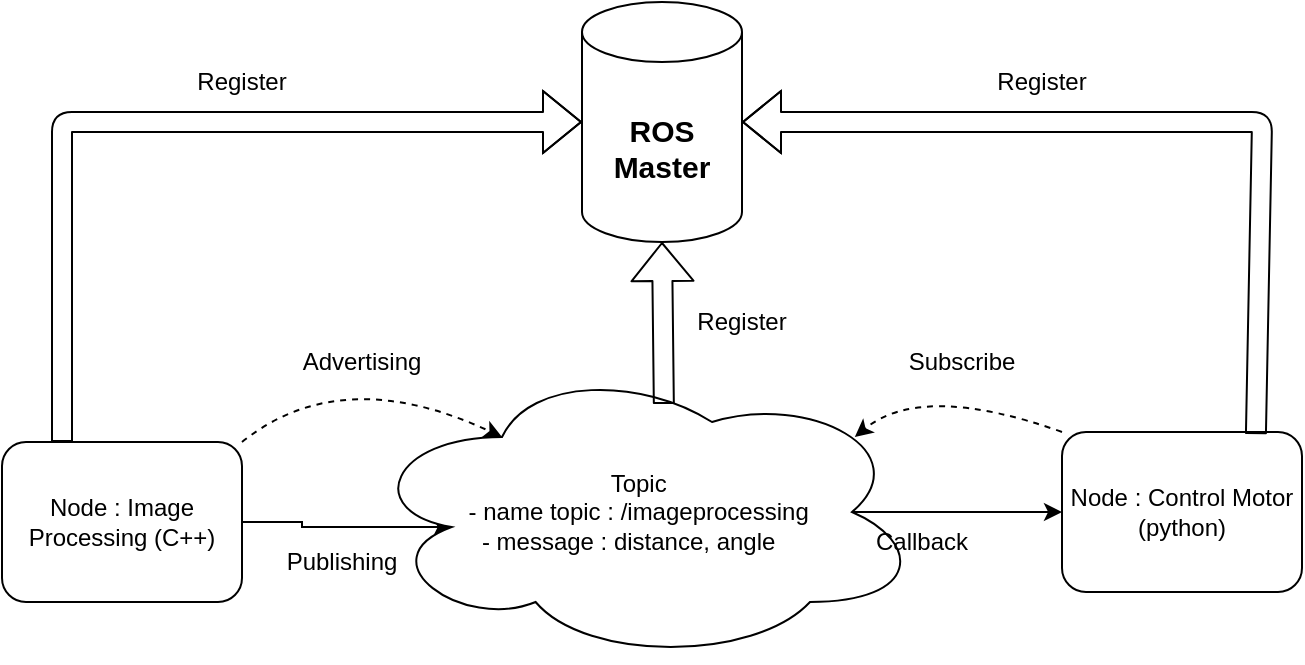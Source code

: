 <mxfile version="14.7.7" type="github">
  <diagram id="xefSnKeaQwo-I6Wb9cvb" name="Page-1">
    <mxGraphModel dx="1373" dy="774" grid="1" gridSize="10" guides="1" tooltips="1" connect="1" arrows="1" fold="1" page="1" pageScale="1" pageWidth="827" pageHeight="1169" math="0" shadow="0">
      <root>
        <mxCell id="0" />
        <mxCell id="1" parent="0" />
        <mxCell id="JplTg-2ZCXmD6sLREcR1-1" value="&lt;font style=&quot;font-size: 15px&quot;&gt;&lt;b&gt;ROS &lt;br&gt;Master&lt;/b&gt;&lt;/font&gt;" style="shape=cylinder3;whiteSpace=wrap;html=1;boundedLbl=1;backgroundOutline=1;size=15;" vertex="1" parent="1">
          <mxGeometry x="320" y="240" width="80" height="120" as="geometry" />
        </mxCell>
        <mxCell id="JplTg-2ZCXmD6sLREcR1-6" style="edgeStyle=orthogonalEdgeStyle;rounded=0;orthogonalLoop=1;jettySize=auto;html=1;entryX=0.16;entryY=0.55;entryDx=0;entryDy=0;entryPerimeter=0;" edge="1" parent="1" source="JplTg-2ZCXmD6sLREcR1-2" target="JplTg-2ZCXmD6sLREcR1-4">
          <mxGeometry relative="1" as="geometry" />
        </mxCell>
        <mxCell id="JplTg-2ZCXmD6sLREcR1-2" value="Node : Image Processing (C++)" style="rounded=1;whiteSpace=wrap;html=1;" vertex="1" parent="1">
          <mxGeometry x="30" y="460" width="120" height="80" as="geometry" />
        </mxCell>
        <mxCell id="JplTg-2ZCXmD6sLREcR1-3" value="Node : Control Motor&lt;br&gt;(python)" style="rounded=1;whiteSpace=wrap;html=1;" vertex="1" parent="1">
          <mxGeometry x="560" y="455" width="120" height="80" as="geometry" />
        </mxCell>
        <mxCell id="JplTg-2ZCXmD6sLREcR1-9" style="edgeStyle=orthogonalEdgeStyle;rounded=0;orthogonalLoop=1;jettySize=auto;html=1;entryX=0;entryY=0.5;entryDx=0;entryDy=0;exitX=0.875;exitY=0.5;exitDx=0;exitDy=0;exitPerimeter=0;" edge="1" parent="1" source="JplTg-2ZCXmD6sLREcR1-4" target="JplTg-2ZCXmD6sLREcR1-3">
          <mxGeometry relative="1" as="geometry" />
        </mxCell>
        <mxCell id="JplTg-2ZCXmD6sLREcR1-4" value="Topic&amp;nbsp;&lt;br&gt;- name topic : /imageprocessing&amp;nbsp;&lt;br&gt;- message : distance, angle&amp;nbsp; &amp;nbsp;&amp;nbsp;" style="ellipse;shape=cloud;whiteSpace=wrap;html=1;" vertex="1" parent="1">
          <mxGeometry x="210" y="420" width="280" height="150" as="geometry" />
        </mxCell>
        <mxCell id="JplTg-2ZCXmD6sLREcR1-7" value="Publishing" style="text;html=1;strokeColor=none;fillColor=none;align=center;verticalAlign=middle;whiteSpace=wrap;rounded=0;" vertex="1" parent="1">
          <mxGeometry x="180" y="510" width="40" height="20" as="geometry" />
        </mxCell>
        <mxCell id="JplTg-2ZCXmD6sLREcR1-8" value="Callback" style="text;html=1;strokeColor=none;fillColor=none;align=center;verticalAlign=middle;whiteSpace=wrap;rounded=0;" vertex="1" parent="1">
          <mxGeometry x="470" y="500" width="40" height="20" as="geometry" />
        </mxCell>
        <mxCell id="JplTg-2ZCXmD6sLREcR1-10" value="" style="curved=1;endArrow=classic;html=1;exitX=1;exitY=0;exitDx=0;exitDy=0;entryX=0.25;entryY=0.25;entryDx=0;entryDy=0;entryPerimeter=0;dashed=1;" edge="1" parent="1" source="JplTg-2ZCXmD6sLREcR1-2" target="JplTg-2ZCXmD6sLREcR1-4">
          <mxGeometry width="50" height="50" relative="1" as="geometry">
            <mxPoint x="130" y="380" as="sourcePoint" />
            <mxPoint x="180" y="330" as="targetPoint" />
            <Array as="points">
              <mxPoint x="200" y="420" />
            </Array>
          </mxGeometry>
        </mxCell>
        <mxCell id="JplTg-2ZCXmD6sLREcR1-12" value="" style="curved=1;endArrow=classic;html=1;dashed=1;exitX=0;exitY=0;exitDx=0;exitDy=0;entryX=0.88;entryY=0.25;entryDx=0;entryDy=0;entryPerimeter=0;" edge="1" parent="1" source="JplTg-2ZCXmD6sLREcR1-3" target="JplTg-2ZCXmD6sLREcR1-4">
          <mxGeometry width="50" height="50" relative="1" as="geometry">
            <mxPoint x="540" y="290" as="sourcePoint" />
            <mxPoint x="440" y="410" as="targetPoint" />
            <Array as="points">
              <mxPoint x="490" y="430" />
            </Array>
          </mxGeometry>
        </mxCell>
        <mxCell id="JplTg-2ZCXmD6sLREcR1-14" value="Subscribe" style="text;html=1;strokeColor=none;fillColor=none;align=center;verticalAlign=middle;whiteSpace=wrap;rounded=0;" vertex="1" parent="1">
          <mxGeometry x="490" y="410" width="40" height="20" as="geometry" />
        </mxCell>
        <mxCell id="JplTg-2ZCXmD6sLREcR1-15" value="Advertising" style="text;html=1;strokeColor=none;fillColor=none;align=center;verticalAlign=middle;whiteSpace=wrap;rounded=0;" vertex="1" parent="1">
          <mxGeometry x="190" y="410" width="40" height="20" as="geometry" />
        </mxCell>
        <mxCell id="JplTg-2ZCXmD6sLREcR1-16" value="" style="shape=flexArrow;endArrow=classic;html=1;entryX=0.5;entryY=1;entryDx=0;entryDy=0;entryPerimeter=0;exitX=0.539;exitY=0.14;exitDx=0;exitDy=0;exitPerimeter=0;" edge="1" parent="1" source="JplTg-2ZCXmD6sLREcR1-4" target="JplTg-2ZCXmD6sLREcR1-1">
          <mxGeometry width="50" height="50" relative="1" as="geometry">
            <mxPoint x="360" y="430" as="sourcePoint" />
            <mxPoint x="410" y="380" as="targetPoint" />
          </mxGeometry>
        </mxCell>
        <mxCell id="JplTg-2ZCXmD6sLREcR1-17" value="Register" style="text;html=1;strokeColor=none;fillColor=none;align=center;verticalAlign=middle;whiteSpace=wrap;rounded=0;" vertex="1" parent="1">
          <mxGeometry x="380" y="390" width="40" height="20" as="geometry" />
        </mxCell>
        <mxCell id="JplTg-2ZCXmD6sLREcR1-18" value="" style="shape=flexArrow;endArrow=classic;html=1;exitX=0.25;exitY=0;exitDx=0;exitDy=0;entryX=0;entryY=0.5;entryDx=0;entryDy=0;entryPerimeter=0;" edge="1" parent="1" source="JplTg-2ZCXmD6sLREcR1-2" target="JplTg-2ZCXmD6sLREcR1-1">
          <mxGeometry width="50" height="50" relative="1" as="geometry">
            <mxPoint x="200" y="330" as="sourcePoint" />
            <mxPoint x="250" y="280" as="targetPoint" />
            <Array as="points">
              <mxPoint x="60" y="300" />
            </Array>
          </mxGeometry>
        </mxCell>
        <mxCell id="JplTg-2ZCXmD6sLREcR1-19" value="" style="shape=flexArrow;endArrow=classic;html=1;entryX=1;entryY=0.5;entryDx=0;entryDy=0;entryPerimeter=0;exitX=0.808;exitY=0.013;exitDx=0;exitDy=0;exitPerimeter=0;" edge="1" parent="1" source="JplTg-2ZCXmD6sLREcR1-3" target="JplTg-2ZCXmD6sLREcR1-1">
          <mxGeometry width="50" height="50" relative="1" as="geometry">
            <mxPoint x="640" y="330" as="sourcePoint" />
            <mxPoint x="690" y="280" as="targetPoint" />
            <Array as="points">
              <mxPoint x="660" y="300" />
            </Array>
          </mxGeometry>
        </mxCell>
        <mxCell id="JplTg-2ZCXmD6sLREcR1-20" value="Register" style="text;html=1;strokeColor=none;fillColor=none;align=center;verticalAlign=middle;whiteSpace=wrap;rounded=0;" vertex="1" parent="1">
          <mxGeometry x="130" y="270" width="40" height="20" as="geometry" />
        </mxCell>
        <mxCell id="JplTg-2ZCXmD6sLREcR1-21" value="Register" style="text;html=1;strokeColor=none;fillColor=none;align=center;verticalAlign=middle;whiteSpace=wrap;rounded=0;" vertex="1" parent="1">
          <mxGeometry x="530" y="270" width="40" height="20" as="geometry" />
        </mxCell>
        <mxCell id="JplTg-2ZCXmD6sLREcR1-22" style="edgeStyle=orthogonalEdgeStyle;rounded=0;orthogonalLoop=1;jettySize=auto;html=1;exitX=0.5;exitY=1;exitDx=0;exitDy=0;" edge="1" parent="1" source="JplTg-2ZCXmD6sLREcR1-20" target="JplTg-2ZCXmD6sLREcR1-20">
          <mxGeometry relative="1" as="geometry" />
        </mxCell>
      </root>
    </mxGraphModel>
  </diagram>
</mxfile>
